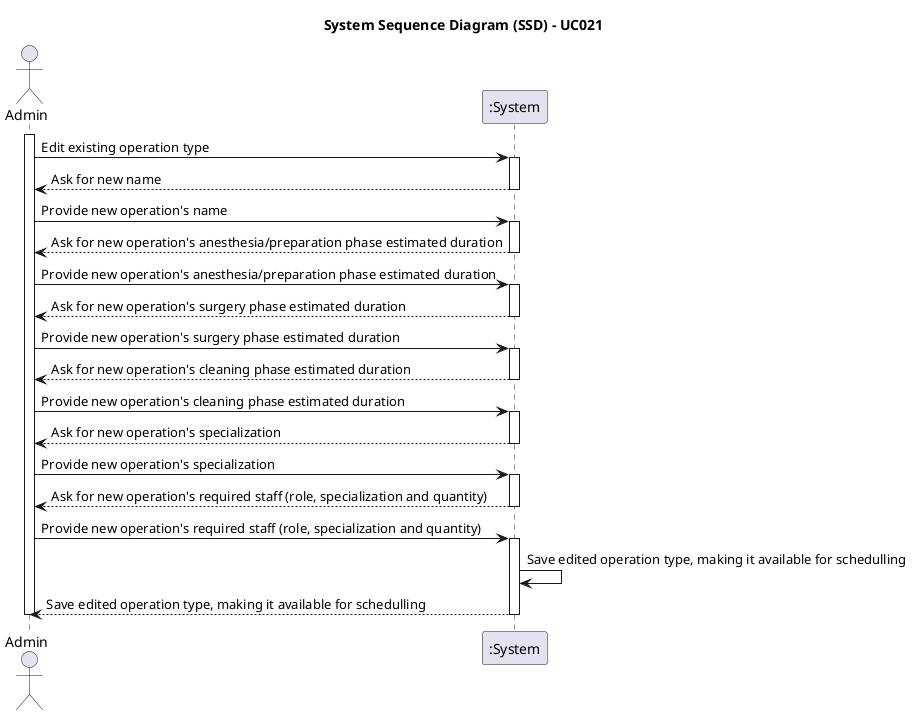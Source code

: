 @startuml uc021-system-sequence-diagram

title System Sequence Diagram (SSD) - UC021
actor Admin as Adm
participant ":System" as System

activate Adm

    Adm -> System: Edit existing operation type
    activate System
    
        System --> Adm: Ask for new name
    deactivate System

    Adm -> System: Provide new operation's name
    activate System

        System --> Adm: Ask for new operation's anesthesia/preparation phase estimated duration
    deactivate System

    Adm -> System: Provide new operation's anesthesia/preparation phase estimated duration
    activate System

        System --> Adm: Ask for new operation's surgery phase estimated duration
    deactivate System

    Adm -> System: Provide new operation's surgery phase estimated duration
    activate System

        System --> Adm: Ask for new operation's cleaning phase estimated duration
    deactivate System

    Adm -> System: Provide new operation's cleaning phase estimated duration
    activate System

        System --> Adm: Ask for new operation's specialization
    deactivate System

    Adm -> System: Provide new operation's specialization
    activate System

        System --> Adm: Ask for new operation's required staff (role, specialization and quantity)
    deactivate System

    Adm -> System: Provide new operation's required staff (role, specialization and quantity)
    activate System

        System -> System: Save edited operation type, making it available for schedulling

        System --> Adm: Save edited operation type, making it available for schedulling
    deactivate System
deactivate Adm

@enduml